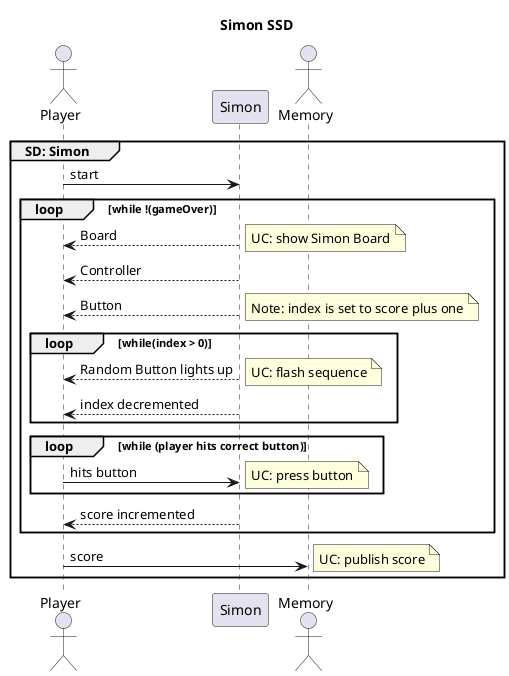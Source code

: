@startuml
title Simon SSD
actor Player
participant Simon
actor Memory

group SD: Simon

    Player -> Simon: start
    loop while !(gameOver)
        Player <-- Simon:Board
        note right: UC: show Simon Board
        Player <-- Simon:Controller
        Player <-- Simon:Button
        note right: Note: index is set to score plus one
        loop while(index > 0)
            Player <-- Simon:Random Button lights up
            note right: UC: flash sequence
            Player <-- Simon:index decremented
        end
        loop while (player hits correct button)
            Player -> Simon:hits button
            note right: UC: press button
        end
        Player <-- Simon: score incremented
    end
    Player -> Memory: score
    NOTE RIGHT: UC: publish score
end
@enduml